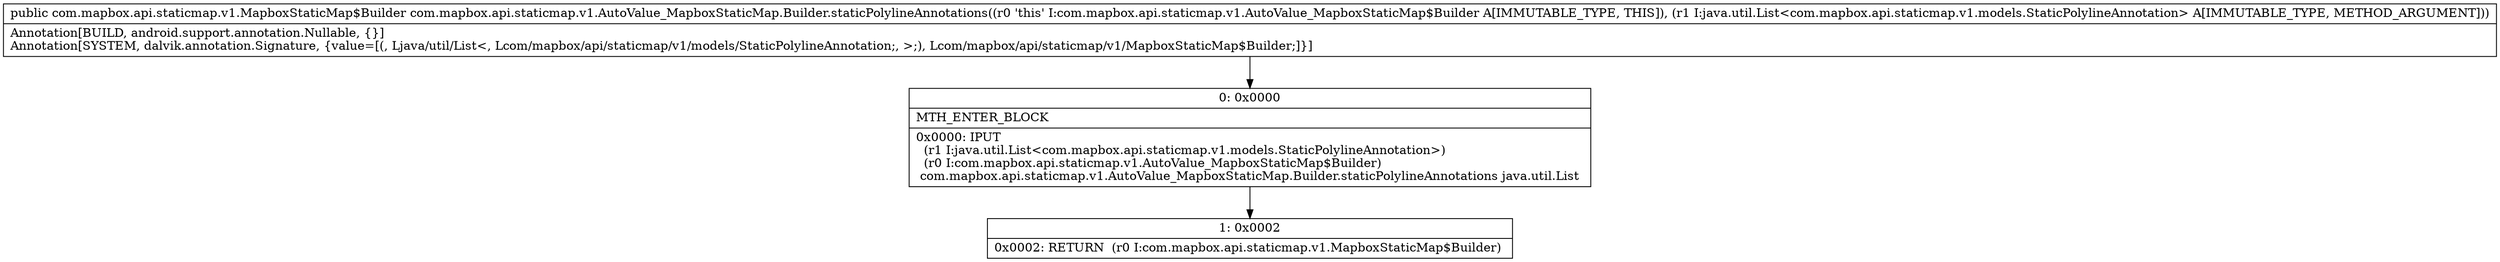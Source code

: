 digraph "CFG forcom.mapbox.api.staticmap.v1.AutoValue_MapboxStaticMap.Builder.staticPolylineAnnotations(Ljava\/util\/List;)Lcom\/mapbox\/api\/staticmap\/v1\/MapboxStaticMap$Builder;" {
Node_0 [shape=record,label="{0\:\ 0x0000|MTH_ENTER_BLOCK\l|0x0000: IPUT  \l  (r1 I:java.util.List\<com.mapbox.api.staticmap.v1.models.StaticPolylineAnnotation\>)\l  (r0 I:com.mapbox.api.staticmap.v1.AutoValue_MapboxStaticMap$Builder)\l com.mapbox.api.staticmap.v1.AutoValue_MapboxStaticMap.Builder.staticPolylineAnnotations java.util.List \l}"];
Node_1 [shape=record,label="{1\:\ 0x0002|0x0002: RETURN  (r0 I:com.mapbox.api.staticmap.v1.MapboxStaticMap$Builder) \l}"];
MethodNode[shape=record,label="{public com.mapbox.api.staticmap.v1.MapboxStaticMap$Builder com.mapbox.api.staticmap.v1.AutoValue_MapboxStaticMap.Builder.staticPolylineAnnotations((r0 'this' I:com.mapbox.api.staticmap.v1.AutoValue_MapboxStaticMap$Builder A[IMMUTABLE_TYPE, THIS]), (r1 I:java.util.List\<com.mapbox.api.staticmap.v1.models.StaticPolylineAnnotation\> A[IMMUTABLE_TYPE, METHOD_ARGUMENT]))  | Annotation[BUILD, android.support.annotation.Nullable, \{\}]\lAnnotation[SYSTEM, dalvik.annotation.Signature, \{value=[(, Ljava\/util\/List\<, Lcom\/mapbox\/api\/staticmap\/v1\/models\/StaticPolylineAnnotation;, \>;), Lcom\/mapbox\/api\/staticmap\/v1\/MapboxStaticMap$Builder;]\}]\l}"];
MethodNode -> Node_0;
Node_0 -> Node_1;
}

